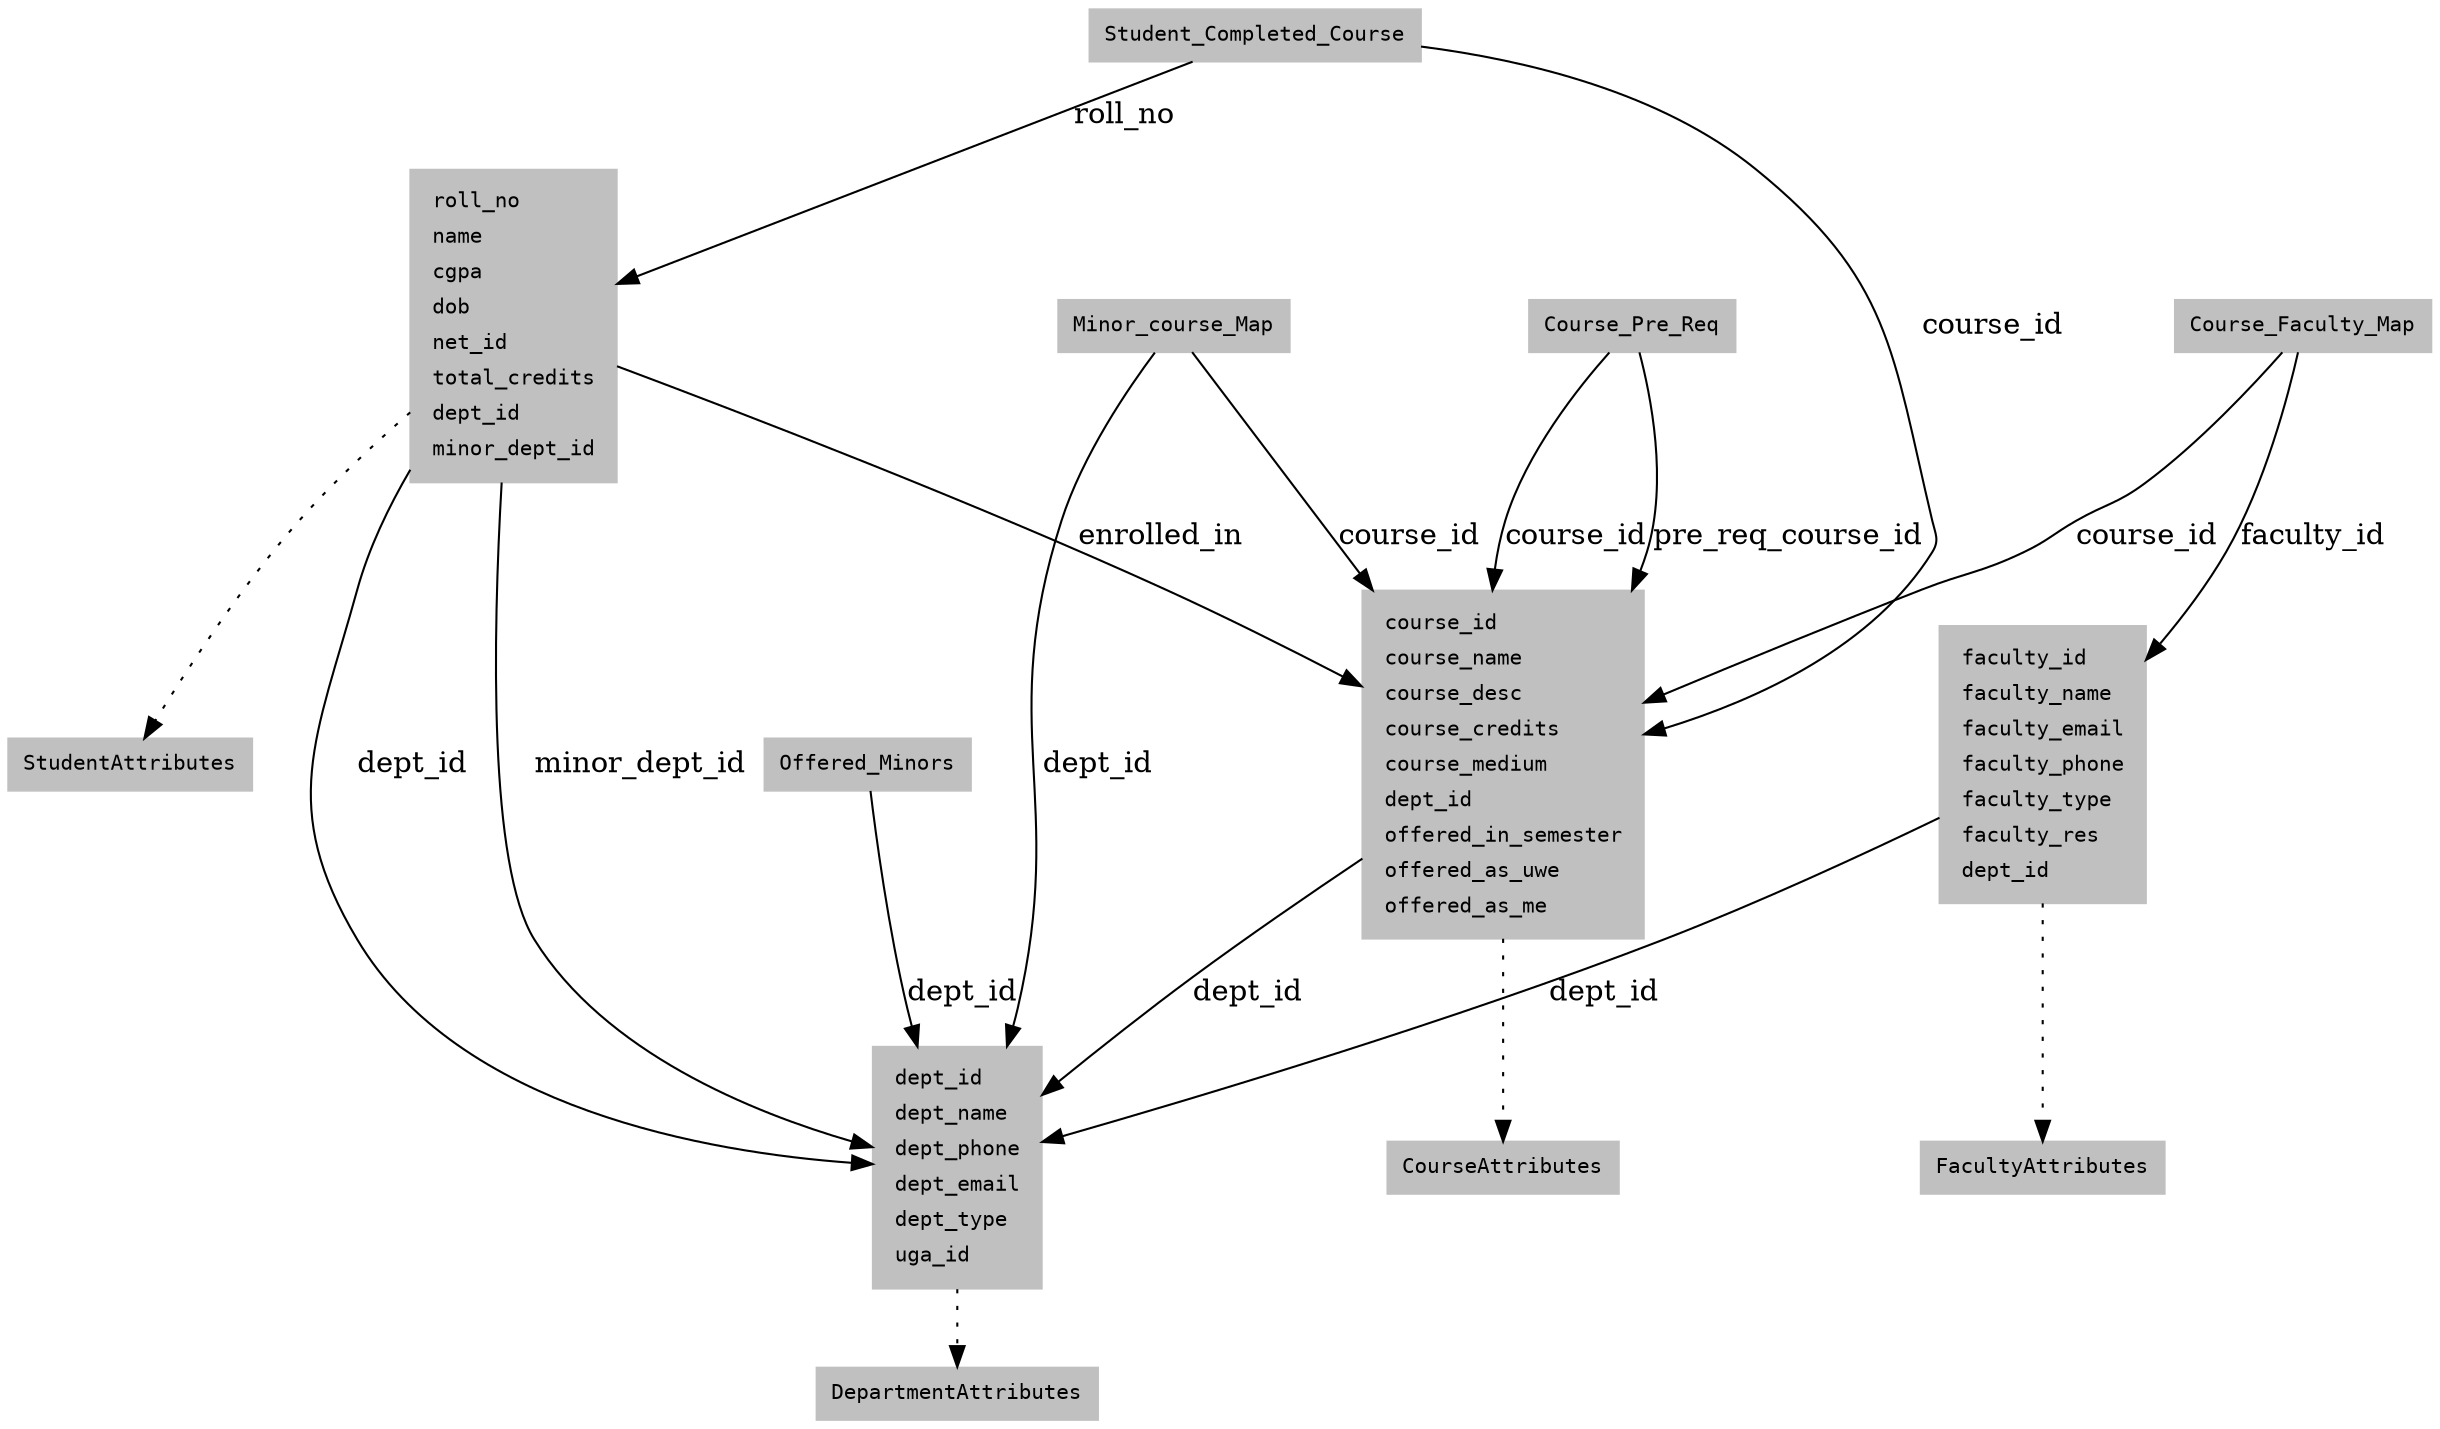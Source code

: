 digraph ER {
    node [shape = record, style = filled, color = "gray", fontname = "Courier", fontsize = 10, margin = 0.1, height = 0.3, width = 0.3];
    
    Department [label = <
        <table border="0" cellborder="1" cellspacing="0">
        <tr><td align="left" port="dept_id">dept_id</td></tr>
        <tr><td align="left" port="dept_name">dept_name</td></tr>
        <tr><td align="left" port="dept_phone">dept_phone</td></tr>
        <tr><td align="left" port="dept_email">dept_email</td></tr>
        <tr><td align="left" port="dept_type">dept_type</td></tr>
        <tr><td align="left" port="uga_id">uga_id</td></tr>
        </table>
        >;];
    
    Student [label = <
        <table border="0" cellborder="1" cellspacing="0">
        <tr><td align="left" port="roll_no">roll_no</td></tr>
        <tr><td align="left" port="name">name</td></tr>
        <tr><td align="left" port="cgpa">cgpa</td></tr>
        <tr><td align="left" port="dob">dob</td></tr>
        <tr><td align="left" port="net_id">net_id</td></tr>
        <tr><td align="left" port="total_credits">total_credits</td></tr>
        <tr><td align="left" port="dept_id">dept_id</td></tr>
        <tr><td align="left" port="minor_dept_id">minor_dept_id</td></tr>
        </table>
        >;];
    
    Course [label = <
        <table border="0" cellborder="1" cellspacing="0">
        <tr><td align="left" port="course_id">course_id</td></tr>
        <tr><td align="left" port="course_name">course_name</td></tr>
        <tr><td align="left" port="course_desc">course_desc</td></tr>
        <tr><td align="left" port="course_credits">course_credits</td></tr>
        <tr><td align="left" port="course_medium">course_medium</td></tr>
        <tr><td align="left" port="dept_id">dept_id</td></tr>
        <tr><td align="left" port="offered_in_semester">offered_in_semester</td></tr>
        <tr><td align="left" port="offered_as_uwe">offered_as_uwe</td></tr>
        <tr><td align="left" port="offered_as_me">offered_as_me</td></tr>
        </table>
        >;];
    
    Faculty [label = <
        <table border="0" cellborder="1" cellspacing="0">
        <tr><td align="left" port="faculty_id">faculty_id</td></tr>
        <tr><td align="left" port="faculty_name">faculty_name</td></tr>
        <tr><td align="left" port="faculty_email">faculty_email</td></tr>
        <tr><td align="left" port="faculty_phone">faculty_phone</td></tr>
        <tr><td align="left" port="faculty_type">faculty_type</td></tr>
        <tr><td align="left" port="faculty_res">faculty_res</td></tr>
        <tr><td align="left" port="dept_id">dept_id</td></tr>
        </table>
        >;];
    
    // Relationships
    Student -> Department [label = "dept_id";];
    Student -> Department [label = "minor_dept_id";];
    Student -> Course [label = "enrolled_in";];
    Student_Completed_Course -> Student [label = "roll_no";];
    Student_Completed_Course -> Course [label = "course_id";];
    Course -> Department [label = "dept_id";];
    Faculty -> Department [label = "dept_id";];
    Course_Faculty_Map -> Course [label = "course_id";];
    Course_Faculty_Map -> Faculty [label = "faculty_id";];
    Course_Pre_Req -> Course [label = "course_id";];
    Course_Pre_Req -> Course [label = "pre_req_course_id";];
    Minor_course_Map -> Department [label = "dept_id";];
    Minor_course_Map -> Course [label = "course_id";];
    Offered_Minors -> Department [label = "dept_id";];
    
    // Connections between entities and attribute ovals
    Department -> DepartmentAttributes [style = dotted;];
    Student -> StudentAttributes [style = dotted;];
    Course -> CourseAttributes [style = dotted;];
    Faculty -> FacultyAttributes [style = dotted;];
}